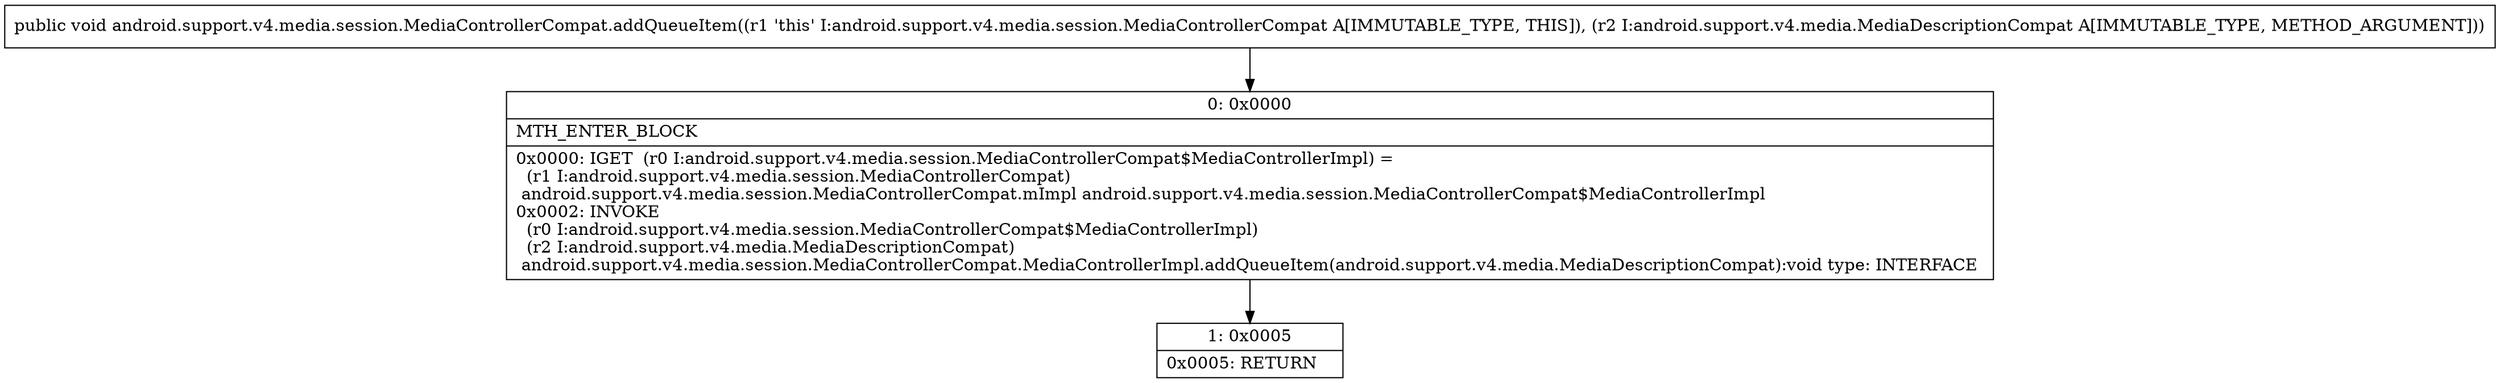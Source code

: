 digraph "CFG forandroid.support.v4.media.session.MediaControllerCompat.addQueueItem(Landroid\/support\/v4\/media\/MediaDescriptionCompat;)V" {
Node_0 [shape=record,label="{0\:\ 0x0000|MTH_ENTER_BLOCK\l|0x0000: IGET  (r0 I:android.support.v4.media.session.MediaControllerCompat$MediaControllerImpl) = \l  (r1 I:android.support.v4.media.session.MediaControllerCompat)\l android.support.v4.media.session.MediaControllerCompat.mImpl android.support.v4.media.session.MediaControllerCompat$MediaControllerImpl \l0x0002: INVOKE  \l  (r0 I:android.support.v4.media.session.MediaControllerCompat$MediaControllerImpl)\l  (r2 I:android.support.v4.media.MediaDescriptionCompat)\l android.support.v4.media.session.MediaControllerCompat.MediaControllerImpl.addQueueItem(android.support.v4.media.MediaDescriptionCompat):void type: INTERFACE \l}"];
Node_1 [shape=record,label="{1\:\ 0x0005|0x0005: RETURN   \l}"];
MethodNode[shape=record,label="{public void android.support.v4.media.session.MediaControllerCompat.addQueueItem((r1 'this' I:android.support.v4.media.session.MediaControllerCompat A[IMMUTABLE_TYPE, THIS]), (r2 I:android.support.v4.media.MediaDescriptionCompat A[IMMUTABLE_TYPE, METHOD_ARGUMENT])) }"];
MethodNode -> Node_0;
Node_0 -> Node_1;
}


